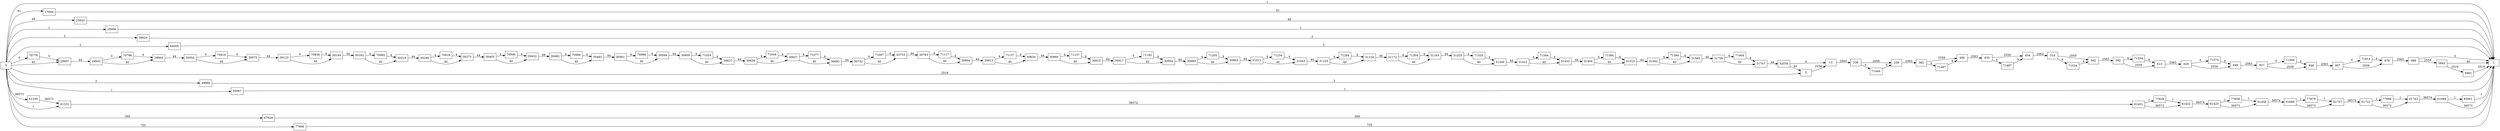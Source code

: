 digraph {
	graph [rankdir=LR]
	node [shape=rectangle]
	2 -> 13 [label=2559]
	13 -> 238 [label=2563]
	238 -> 259 [label=2559]
	238 -> 71444 [label=4]
	259 -> 382 [label=2563]
	382 -> 406 [label=2559]
	382 -> 71467 [label=4]
	406 -> 433 [label=2563]
	433 -> 454 [label=2559]
	433 -> 71487 [label=4]
	454 -> 514 [label=2563]
	514 -> 562 [label=2559]
	514 -> 71534 [label=4]
	562 -> 592 [label=2563]
	592 -> 613 [label=2559]
	592 -> 71554 [label=4]
	613 -> 628 [label=2563]
	628 -> 649 [label=2559]
	628 -> 71574 [label=4]
	649 -> 927 [label=2563]
	927 -> 948 [label=2559]
	927 -> 71594 [label=4]
	948 -> 957 [label=2563]
	957 -> 978 [label=2559]
	957 -> 71614 [label=4]
	978 -> 998 [label=2563]
	998 -> 3845 [label=2559]
	998 -> 1 [label=4]
	3845 -> 1 [label=40]
	3845 -> 5982 [label=2519]
	5982 -> 1 [label=2519]
	17944 -> 1 [label=81]
	23925 -> 1 [label=49]
	29906 -> 1 [label=1]
	29907 -> 29943 [label=44]
	29943 -> 29964 [label=40]
	29943 -> 70796 [label=4]
	29964 -> 30054 [label=44]
	30054 -> 30075 [label=40]
	30054 -> 70816 [label=4]
	30075 -> 30123 [label=44]
	30123 -> 30144 [label=40]
	30123 -> 70836 [label=4]
	30144 -> 30162 [label=44]
	30162 -> 30219 [label=40]
	30162 -> 70892 [label=4]
	30219 -> 30246 [label=44]
	30246 -> 30273 [label=40]
	30246 -> 70918 [label=4]
	30273 -> 30403 [label=44]
	30403 -> 30432 [label=40]
	30403 -> 70946 [label=4]
	30432 -> 30462 [label=44]
	30462 -> 30483 [label=40]
	30462 -> 70966 [label=4]
	30483 -> 30561 [label=44]
	30561 -> 30594 [label=40]
	30561 -> 70998 [label=4]
	30594 -> 30600 [label=44]
	30600 -> 30627 [label=40]
	30600 -> 71024 [label=4]
	30627 -> 30636 [label=44]
	30636 -> 30657 [label=40]
	30636 -> 71044 [label=4]
	30657 -> 30691 [label=40]
	30657 -> 71077 [label=4]
	30691 -> 30732 [label=44]
	30732 -> 30753 [label=40]
	30732 -> 71097 [label=4]
	30753 -> 30783 [label=44]
	30783 -> 30804 [label=40]
	30783 -> 71117 [label=4]
	30804 -> 30813 [label=44]
	30813 -> 30834 [label=40]
	30813 -> 71137 [label=4]
	30834 -> 30894 [label=44]
	30894 -> 30915 [label=40]
	30894 -> 71157 [label=4]
	30915 -> 30917 [label=44]
	30917 -> 30954 [label=40]
	30917 -> 71182 [label=4]
	30954 -> 30969 [label=44]
	30969 -> 30993 [label=40]
	30969 -> 71205 [label=4]
	30993 -> 31013 [label=44]
	31013 -> 31043 [label=40]
	31013 -> 71234 [label=4]
	31043 -> 31103 [label=44]
	31103 -> 31154 [label=40]
	31103 -> 71284 [label=4]
	31154 -> 31172 [label=44]
	31172 -> 31193 [label=40]
	31172 -> 71304 [label=4]
	31193 -> 31325 [label=44]
	31325 -> 31346 [label=40]
	31325 -> 71324 [label=4]
	31346 -> 31412 [label=44]
	31412 -> 31433 [label=40]
	31412 -> 71344 [label=4]
	31433 -> 31494 [label=44]
	31494 -> 31515 [label=40]
	31494 -> 71364 [label=4]
	31515 -> 31562 [label=44]
	31562 -> 31583 [label=40]
	31562 -> 71384 [label=4]
	31583 -> 31726 [label=44]
	31726 -> 31747 [label=40]
	31726 -> 71404 [label=4]
	31747 -> 32034 [label=44]
	32034 -> 2 [label=40]
	32034 -> 13 [label=4]
	38024 -> 1 [label=2]
	44005 -> 1 [label=2]
	49986 -> 1 [label=3]
	55967 -> 1 [label=1]
	61330 -> 61331 [label=36573]
	61331 -> 61401 [label=36574]
	61401 -> 61422 [label=36573]
	61401 -> 77626 [label=1]
	61422 -> 61425 [label=36574]
	61425 -> 61458 [label=36573]
	61425 -> 77658 [label=1]
	61458 -> 61686 [label=36574]
	61686 -> 61707 [label=36573]
	61686 -> 77678 [label=1]
	61707 -> 61722 [label=36574]
	61722 -> 61743 [label=36573]
	61722 -> 77698 [label=1]
	61743 -> 61948 [label=36574]
	61948 -> 1 [label=36573]
	61948 -> 83061 [label=1]
	67929 -> 1 [label=309]
	70776 -> 29907 [label=4]
	70796 -> 29964 [label=4]
	70816 -> 30075 [label=4]
	70836 -> 30144 [label=4]
	70892 -> 30219 [label=4]
	70918 -> 30273 [label=4]
	70946 -> 30432 [label=4]
	70966 -> 30483 [label=4]
	70998 -> 30594 [label=4]
	71024 -> 30627 [label=4]
	71044 -> 30657 [label=4]
	71077 -> 30691 [label=4]
	71097 -> 30753 [label=4]
	71117 -> 30804 [label=4]
	71137 -> 30834 [label=4]
	71157 -> 30915 [label=4]
	71182 -> 30954 [label=4]
	71205 -> 30993 [label=4]
	71234 -> 31043 [label=4]
	71284 -> 31154 [label=4]
	71304 -> 31193 [label=4]
	71324 -> 31346 [label=4]
	71344 -> 31433 [label=4]
	71364 -> 31515 [label=4]
	71384 -> 31583 [label=4]
	71404 -> 31747 [label=4]
	71444 -> 259 [label=4]
	71467 -> 406 [label=4]
	71487 -> 454 [label=4]
	71534 -> 562 [label=4]
	71554 -> 613 [label=4]
	71574 -> 649 [label=4]
	71594 -> 948 [label=4]
	71614 -> 978 [label=4]
	77606 -> 1 [label=725]
	77626 -> 61422 [label=1]
	77658 -> 61458 [label=1]
	77678 -> 61707 [label=1]
	77698 -> 61743 [label=1]
	83061 -> 1 [label=1]
	0 -> 2 [label=2519]
	0 -> 29907 [label=40]
	0 -> 61331 [label=1]
	0 -> 1 [label=1]
	0 -> 17944 [label=81]
	0 -> 23925 [label=49]
	0 -> 29906 [label=1]
	0 -> 38024 [label=2]
	0 -> 44005 [label=2]
	0 -> 49986 [label=3]
	0 -> 55967 [label=1]
	0 -> 61330 [label=36573]
	0 -> 67929 [label=309]
	0 -> 70776 [label=4]
	0 -> 77606 [label=725]
}

